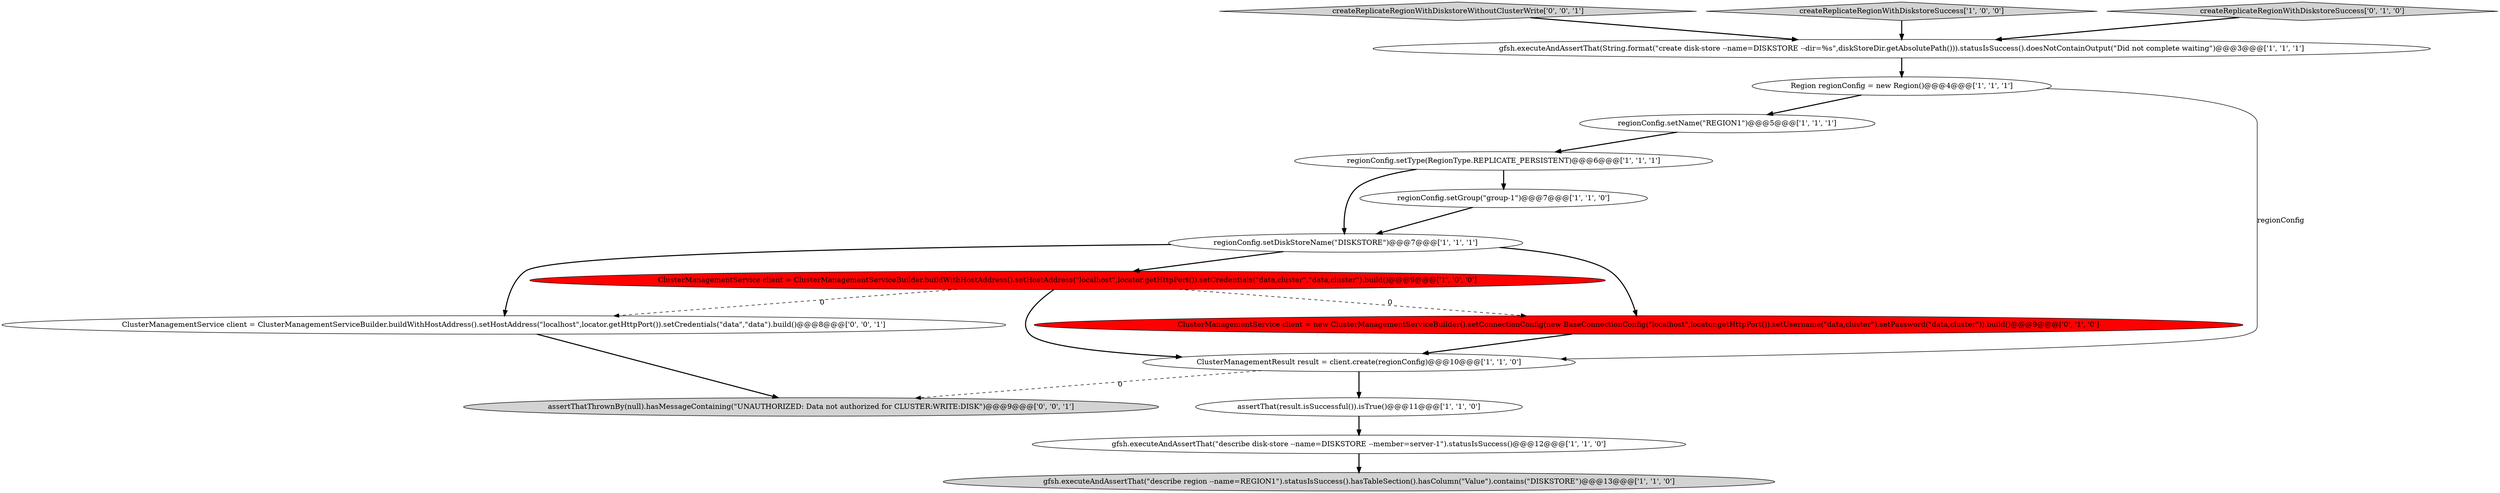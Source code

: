 digraph {
9 [style = filled, label = "regionConfig.setType(RegionType.REPLICATE_PERSISTENT)@@@6@@@['1', '1', '1']", fillcolor = white, shape = ellipse image = "AAA0AAABBB1BBB"];
11 [style = filled, label = "ClusterManagementService client = ClusterManagementServiceBuilder.buildWithHostAddress().setHostAddress(\"localhost\",locator.getHttpPort()).setCredentials(\"data,cluster\",\"data,cluster\").build()@@@9@@@['1', '0', '0']", fillcolor = red, shape = ellipse image = "AAA1AAABBB1BBB"];
16 [style = filled, label = "createReplicateRegionWithDiskstoreWithoutClusterWrite['0', '0', '1']", fillcolor = lightgray, shape = diamond image = "AAA0AAABBB3BBB"];
12 [style = filled, label = "ClusterManagementService client = new ClusterManagementServiceBuilder().setConnectionConfig(new BaseConnectionConfig(\"localhost\",locator.getHttpPort()).setUsername(\"data,cluster\").setPassword(\"data,cluster\")).build()@@@9@@@['0', '1', '0']", fillcolor = red, shape = ellipse image = "AAA1AAABBB2BBB"];
5 [style = filled, label = "regionConfig.setDiskStoreName(\"DISKSTORE\")@@@7@@@['1', '1', '1']", fillcolor = white, shape = ellipse image = "AAA0AAABBB1BBB"];
10 [style = filled, label = "gfsh.executeAndAssertThat(String.format(\"create disk-store --name=DISKSTORE --dir=%s\",diskStoreDir.getAbsolutePath())).statusIsSuccess().doesNotContainOutput(\"Did not complete waiting\")@@@3@@@['1', '1', '1']", fillcolor = white, shape = ellipse image = "AAA0AAABBB1BBB"];
2 [style = filled, label = "assertThat(result.isSuccessful()).isTrue()@@@11@@@['1', '1', '0']", fillcolor = white, shape = ellipse image = "AAA0AAABBB1BBB"];
4 [style = filled, label = "regionConfig.setName(\"REGION1\")@@@5@@@['1', '1', '1']", fillcolor = white, shape = ellipse image = "AAA0AAABBB1BBB"];
7 [style = filled, label = "gfsh.executeAndAssertThat(\"describe region --name=REGION1\").statusIsSuccess().hasTableSection().hasColumn(\"Value\").contains(\"DISKSTORE\")@@@13@@@['1', '1', '0']", fillcolor = lightgray, shape = ellipse image = "AAA0AAABBB1BBB"];
8 [style = filled, label = "createReplicateRegionWithDiskstoreSuccess['1', '0', '0']", fillcolor = lightgray, shape = diamond image = "AAA0AAABBB1BBB"];
3 [style = filled, label = "gfsh.executeAndAssertThat(\"describe disk-store --name=DISKSTORE --member=server-1\").statusIsSuccess()@@@12@@@['1', '1', '0']", fillcolor = white, shape = ellipse image = "AAA0AAABBB1BBB"];
6 [style = filled, label = "ClusterManagementResult result = client.create(regionConfig)@@@10@@@['1', '1', '0']", fillcolor = white, shape = ellipse image = "AAA0AAABBB1BBB"];
15 [style = filled, label = "assertThatThrownBy(null).hasMessageContaining(\"UNAUTHORIZED: Data not authorized for CLUSTER:WRITE:DISK\")@@@9@@@['0', '0', '1']", fillcolor = lightgray, shape = ellipse image = "AAA0AAABBB3BBB"];
14 [style = filled, label = "ClusterManagementService client = ClusterManagementServiceBuilder.buildWithHostAddress().setHostAddress(\"localhost\",locator.getHttpPort()).setCredentials(\"data\",\"data\").build()@@@8@@@['0', '0', '1']", fillcolor = white, shape = ellipse image = "AAA0AAABBB3BBB"];
1 [style = filled, label = "Region regionConfig = new Region()@@@4@@@['1', '1', '1']", fillcolor = white, shape = ellipse image = "AAA0AAABBB1BBB"];
13 [style = filled, label = "createReplicateRegionWithDiskstoreSuccess['0', '1', '0']", fillcolor = lightgray, shape = diamond image = "AAA0AAABBB2BBB"];
0 [style = filled, label = "regionConfig.setGroup(\"group-1\")@@@7@@@['1', '1', '0']", fillcolor = white, shape = ellipse image = "AAA0AAABBB1BBB"];
4->9 [style = bold, label=""];
13->10 [style = bold, label=""];
8->10 [style = bold, label=""];
1->4 [style = bold, label=""];
9->0 [style = bold, label=""];
16->10 [style = bold, label=""];
2->3 [style = bold, label=""];
11->6 [style = bold, label=""];
5->14 [style = bold, label=""];
11->12 [style = dashed, label="0"];
12->6 [style = bold, label=""];
6->2 [style = bold, label=""];
3->7 [style = bold, label=""];
5->12 [style = bold, label=""];
6->15 [style = dashed, label="0"];
11->14 [style = dashed, label="0"];
9->5 [style = bold, label=""];
1->6 [style = solid, label="regionConfig"];
14->15 [style = bold, label=""];
5->11 [style = bold, label=""];
10->1 [style = bold, label=""];
0->5 [style = bold, label=""];
}
